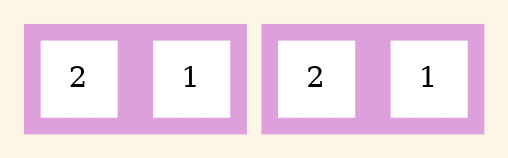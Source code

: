 digraph G{bgcolor=oldlace;
subgraph cluster_0{style=filled;color=plum;
node [style=filled,color=white, shape="Msquare"];
0[label="1"];
1[label="2"];};
subgraph cluster_1{style=filled;color=plum;node [style=filled,color=white, shape="Msquare"];
2[label="1"];
3[label="2"];};
}
